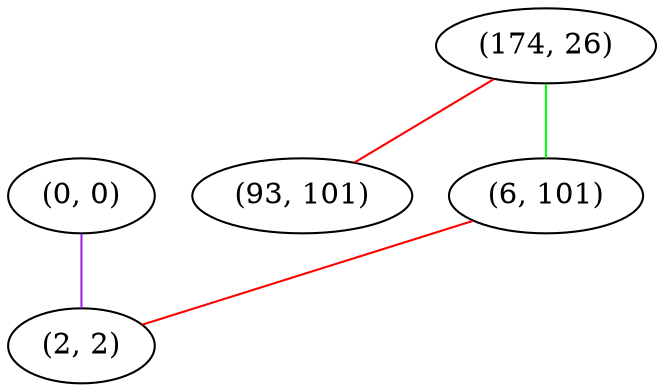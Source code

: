 graph "" {
"(0, 0)";
"(174, 26)";
"(93, 101)";
"(6, 101)";
"(2, 2)";
"(0, 0)" -- "(2, 2)"  [color=purple, key=0, weight=4];
"(174, 26)" -- "(93, 101)"  [color=red, key=0, weight=1];
"(174, 26)" -- "(6, 101)"  [color=green, key=0, weight=2];
"(6, 101)" -- "(2, 2)"  [color=red, key=0, weight=1];
}
